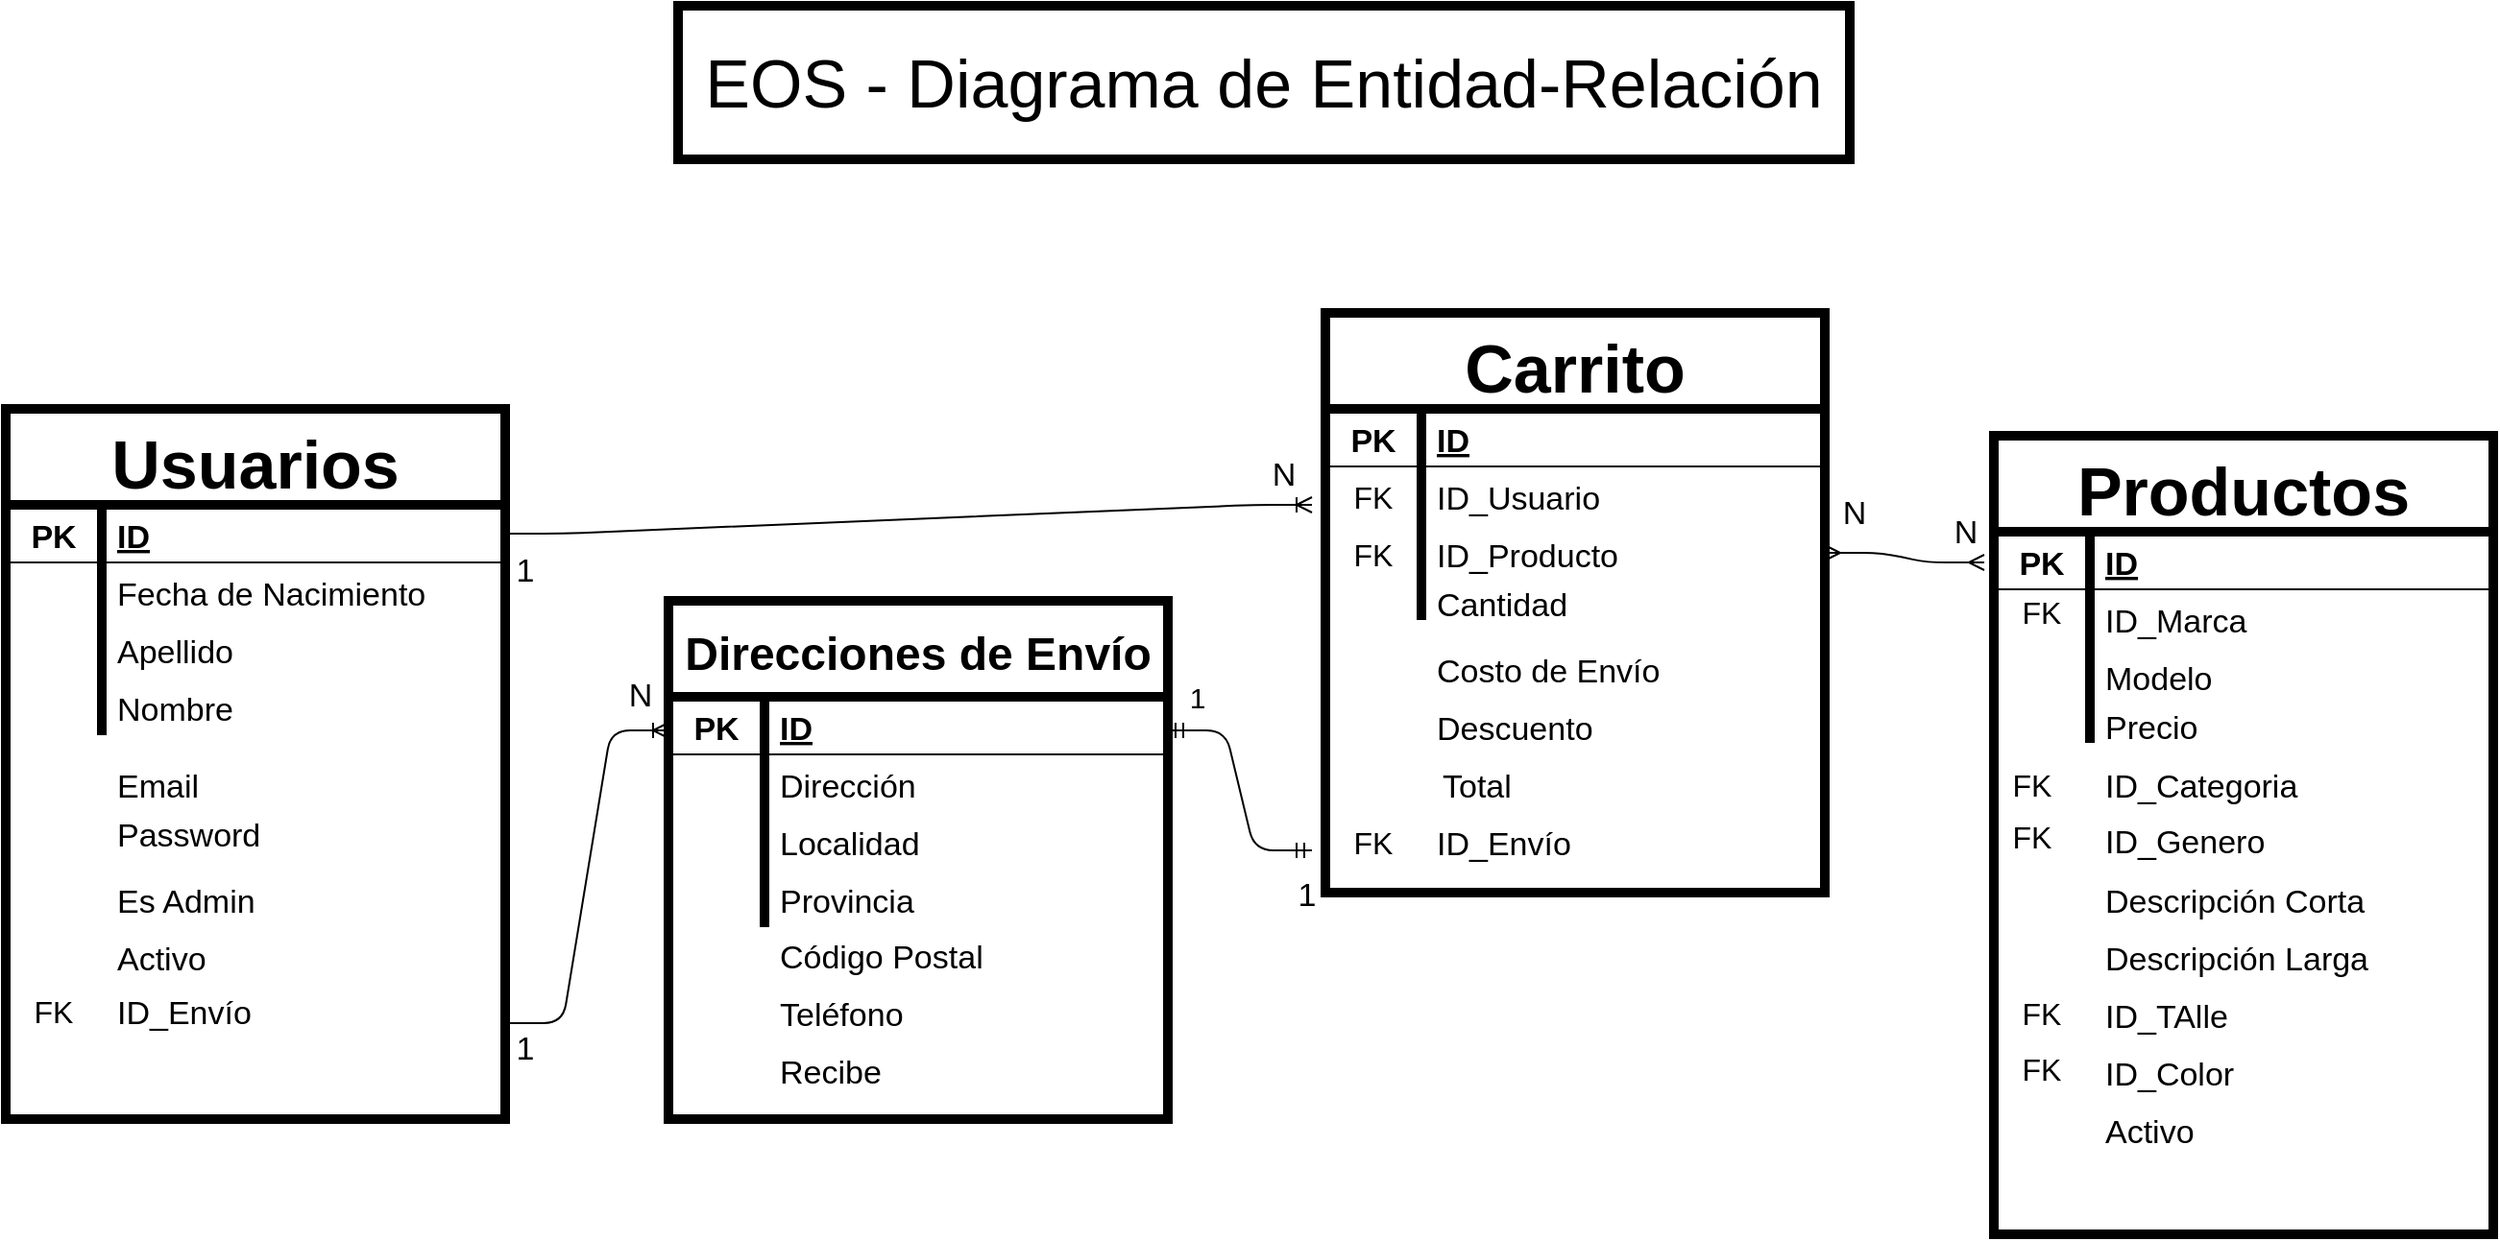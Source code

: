 <mxfile version="14.5.1" type="device"><diagram id="C5RBs43oDa-KdzZeNtuy" name="Page-1"><mxGraphModel dx="1673" dy="967" grid="1" gridSize="10" guides="1" tooltips="1" connect="1" arrows="1" fold="1" page="1" pageScale="1" pageWidth="827" pageHeight="1169" math="0" shadow="0"><root><mxCell id="WIyWlLk6GJQsqaUBKTNV-0"/><mxCell id="WIyWlLk6GJQsqaUBKTNV-1" parent="WIyWlLk6GJQsqaUBKTNV-0"/><mxCell id="j5dJj46buPxVyC9jtWEv-23" value="EOS - Diagrama de Entidad-Relación" style="text;html=1;fillColor=none;align=center;verticalAlign=middle;whiteSpace=wrap;rounded=0;fontSize=35;strokeColor=#000000;strokeWidth=5;" vertex="1" parent="WIyWlLk6GJQsqaUBKTNV-1"><mxGeometry x="520" y="80" width="610" height="80" as="geometry"/></mxCell><mxCell id="j5dJj46buPxVyC9jtWEv-25" value="Usuarios" style="shape=table;startSize=50;container=1;collapsible=1;childLayout=tableLayout;fixedRows=1;rowLines=0;fontStyle=1;align=center;resizeLast=1;strokeColor=#000000;strokeWidth=5;fontSize=35;" vertex="1" parent="WIyWlLk6GJQsqaUBKTNV-1"><mxGeometry x="170" y="290" width="260" height="370" as="geometry"/></mxCell><mxCell id="j5dJj46buPxVyC9jtWEv-26" value="" style="shape=partialRectangle;collapsible=0;dropTarget=0;pointerEvents=0;fillColor=none;top=0;left=0;bottom=1;right=0;points=[[0,0.5],[1,0.5]];portConstraint=eastwest;" vertex="1" parent="j5dJj46buPxVyC9jtWEv-25"><mxGeometry y="50" width="260" height="30" as="geometry"/></mxCell><mxCell id="j5dJj46buPxVyC9jtWEv-27" value="PK" style="shape=partialRectangle;connectable=0;fillColor=none;top=0;left=0;bottom=0;right=0;fontStyle=1;overflow=hidden;fontSize=17;" vertex="1" parent="j5dJj46buPxVyC9jtWEv-26"><mxGeometry width="50" height="30" as="geometry"/></mxCell><mxCell id="j5dJj46buPxVyC9jtWEv-28" value="ID" style="shape=partialRectangle;connectable=0;fillColor=none;top=0;left=0;bottom=0;right=0;align=left;spacingLeft=6;fontStyle=5;overflow=hidden;fontSize=17;" vertex="1" parent="j5dJj46buPxVyC9jtWEv-26"><mxGeometry x="50" width="210" height="30" as="geometry"/></mxCell><mxCell id="j5dJj46buPxVyC9jtWEv-35" value="" style="shape=partialRectangle;collapsible=0;dropTarget=0;pointerEvents=0;fillColor=none;top=0;left=0;bottom=0;right=0;points=[[0,0.5],[1,0.5]];portConstraint=eastwest;" vertex="1" parent="j5dJj46buPxVyC9jtWEv-25"><mxGeometry y="80" width="260" height="30" as="geometry"/></mxCell><mxCell id="j5dJj46buPxVyC9jtWEv-36" value="" style="shape=partialRectangle;connectable=0;fillColor=none;top=0;left=0;bottom=0;right=0;editable=1;overflow=hidden;" vertex="1" parent="j5dJj46buPxVyC9jtWEv-35"><mxGeometry width="50" height="30" as="geometry"/></mxCell><mxCell id="j5dJj46buPxVyC9jtWEv-37" value="Fecha de Nacimiento" style="shape=partialRectangle;connectable=0;fillColor=none;top=0;left=0;bottom=0;right=0;align=left;spacingLeft=6;overflow=hidden;fontSize=17;" vertex="1" parent="j5dJj46buPxVyC9jtWEv-35"><mxGeometry x="50" width="210" height="30" as="geometry"/></mxCell><mxCell id="j5dJj46buPxVyC9jtWEv-32" value="" style="shape=partialRectangle;collapsible=0;dropTarget=0;pointerEvents=0;fillColor=none;top=0;left=0;bottom=0;right=0;points=[[0,0.5],[1,0.5]];portConstraint=eastwest;" vertex="1" parent="j5dJj46buPxVyC9jtWEv-25"><mxGeometry y="110" width="260" height="30" as="geometry"/></mxCell><mxCell id="j5dJj46buPxVyC9jtWEv-33" value="" style="shape=partialRectangle;connectable=0;fillColor=none;top=0;left=0;bottom=0;right=0;editable=1;overflow=hidden;" vertex="1" parent="j5dJj46buPxVyC9jtWEv-32"><mxGeometry width="50" height="30" as="geometry"/></mxCell><mxCell id="j5dJj46buPxVyC9jtWEv-34" value="Apellido" style="shape=partialRectangle;connectable=0;fillColor=none;top=0;left=0;bottom=0;right=0;align=left;spacingLeft=6;overflow=hidden;fontSize=17;" vertex="1" parent="j5dJj46buPxVyC9jtWEv-32"><mxGeometry x="50" width="210" height="30" as="geometry"/></mxCell><mxCell id="j5dJj46buPxVyC9jtWEv-29" value="" style="shape=partialRectangle;collapsible=0;dropTarget=0;pointerEvents=0;fillColor=none;top=0;left=0;bottom=0;right=0;points=[[0,0.5],[1,0.5]];portConstraint=eastwest;" vertex="1" parent="j5dJj46buPxVyC9jtWEv-25"><mxGeometry y="140" width="260" height="30" as="geometry"/></mxCell><mxCell id="j5dJj46buPxVyC9jtWEv-30" value="" style="shape=partialRectangle;connectable=0;fillColor=none;top=0;left=0;bottom=0;right=0;editable=1;overflow=hidden;" vertex="1" parent="j5dJj46buPxVyC9jtWEv-29"><mxGeometry width="50" height="30" as="geometry"/></mxCell><mxCell id="j5dJj46buPxVyC9jtWEv-31" value="Nombre" style="shape=partialRectangle;connectable=0;fillColor=none;top=0;left=0;bottom=0;right=0;align=left;spacingLeft=6;overflow=hidden;fontSize=17;" vertex="1" parent="j5dJj46buPxVyC9jtWEv-29"><mxGeometry x="50" width="210" height="30" as="geometry"/></mxCell><mxCell id="j5dJj46buPxVyC9jtWEv-38" value="Email" style="shape=partialRectangle;connectable=0;fillColor=none;top=0;left=0;bottom=0;right=0;align=left;spacingLeft=6;overflow=hidden;fontSize=17;" vertex="1" parent="WIyWlLk6GJQsqaUBKTNV-1"><mxGeometry x="220" y="470" width="210" height="30" as="geometry"/></mxCell><mxCell id="j5dJj46buPxVyC9jtWEv-39" value="Password&#10;" style="shape=partialRectangle;connectable=0;fillColor=none;top=0;left=0;bottom=0;right=0;align=left;spacingLeft=6;overflow=hidden;fontSize=17;" vertex="1" parent="WIyWlLk6GJQsqaUBKTNV-1"><mxGeometry x="220" y="500" width="210" height="30" as="geometry"/></mxCell><mxCell id="j5dJj46buPxVyC9jtWEv-40" value="Es Admin" style="shape=partialRectangle;connectable=0;fillColor=none;top=0;left=0;bottom=0;right=0;align=left;spacingLeft=6;overflow=hidden;fontSize=17;" vertex="1" parent="WIyWlLk6GJQsqaUBKTNV-1"><mxGeometry x="220" y="530" width="210" height="30" as="geometry"/></mxCell><mxCell id="j5dJj46buPxVyC9jtWEv-41" value="Activo" style="shape=partialRectangle;connectable=0;fillColor=none;top=0;left=0;bottom=0;right=0;align=left;spacingLeft=6;overflow=hidden;fontSize=17;" vertex="1" parent="WIyWlLk6GJQsqaUBKTNV-1"><mxGeometry x="220" y="560" width="210" height="30" as="geometry"/></mxCell><mxCell id="j5dJj46buPxVyC9jtWEv-42" value="ID_Envío" style="shape=partialRectangle;connectable=0;fillColor=none;top=0;left=0;bottom=0;right=0;align=left;spacingLeft=6;overflow=hidden;fontSize=17;" vertex="1" parent="WIyWlLk6GJQsqaUBKTNV-1"><mxGeometry x="220" y="588" width="210" height="30" as="geometry"/></mxCell><mxCell id="j5dJj46buPxVyC9jtWEv-44" value="FK" style="shape=partialRectangle;connectable=0;fillColor=none;top=0;left=0;bottom=0;right=0;editable=1;overflow=hidden;fontSize=16;" vertex="1" parent="WIyWlLk6GJQsqaUBKTNV-1"><mxGeometry x="170" y="588" width="50" height="30" as="geometry"/></mxCell><mxCell id="j5dJj46buPxVyC9jtWEv-45" value="Carrito" style="shape=table;startSize=50;container=1;collapsible=1;childLayout=tableLayout;fixedRows=1;rowLines=0;fontStyle=1;align=center;resizeLast=1;strokeColor=#000000;strokeWidth=5;fontSize=35;" vertex="1" parent="WIyWlLk6GJQsqaUBKTNV-1"><mxGeometry x="857" y="240" width="260" height="302" as="geometry"/></mxCell><mxCell id="j5dJj46buPxVyC9jtWEv-46" value="" style="shape=partialRectangle;collapsible=0;dropTarget=0;pointerEvents=0;fillColor=none;top=0;left=0;bottom=1;right=0;points=[[0,0.5],[1,0.5]];portConstraint=eastwest;" vertex="1" parent="j5dJj46buPxVyC9jtWEv-45"><mxGeometry y="50" width="260" height="30" as="geometry"/></mxCell><mxCell id="j5dJj46buPxVyC9jtWEv-47" value="PK" style="shape=partialRectangle;connectable=0;fillColor=none;top=0;left=0;bottom=0;right=0;fontStyle=1;overflow=hidden;fontSize=17;" vertex="1" parent="j5dJj46buPxVyC9jtWEv-46"><mxGeometry width="50" height="30" as="geometry"/></mxCell><mxCell id="j5dJj46buPxVyC9jtWEv-48" value="ID" style="shape=partialRectangle;connectable=0;fillColor=none;top=0;left=0;bottom=0;right=0;align=left;spacingLeft=6;fontStyle=5;overflow=hidden;fontSize=17;" vertex="1" parent="j5dJj46buPxVyC9jtWEv-46"><mxGeometry x="50" width="210" height="30" as="geometry"/></mxCell><mxCell id="j5dJj46buPxVyC9jtWEv-49" value="" style="shape=partialRectangle;collapsible=0;dropTarget=0;pointerEvents=0;fillColor=none;top=0;left=0;bottom=0;right=0;points=[[0,0.5],[1,0.5]];portConstraint=eastwest;" vertex="1" parent="j5dJj46buPxVyC9jtWEv-45"><mxGeometry y="80" width="260" height="30" as="geometry"/></mxCell><mxCell id="j5dJj46buPxVyC9jtWEv-50" value="" style="shape=partialRectangle;connectable=0;fillColor=none;top=0;left=0;bottom=0;right=0;editable=1;overflow=hidden;" vertex="1" parent="j5dJj46buPxVyC9jtWEv-49"><mxGeometry width="50" height="30" as="geometry"/></mxCell><mxCell id="j5dJj46buPxVyC9jtWEv-51" value="ID_Usuario" style="shape=partialRectangle;connectable=0;fillColor=none;top=0;left=0;bottom=0;right=0;align=left;spacingLeft=6;overflow=hidden;fontSize=17;" vertex="1" parent="j5dJj46buPxVyC9jtWEv-49"><mxGeometry x="50" width="210" height="30" as="geometry"/></mxCell><mxCell id="j5dJj46buPxVyC9jtWEv-52" value="" style="shape=partialRectangle;collapsible=0;dropTarget=0;pointerEvents=0;fillColor=none;top=0;left=0;bottom=0;right=0;points=[[0,0.5],[1,0.5]];portConstraint=eastwest;" vertex="1" parent="j5dJj46buPxVyC9jtWEv-45"><mxGeometry y="110" width="260" height="30" as="geometry"/></mxCell><mxCell id="j5dJj46buPxVyC9jtWEv-53" value="" style="shape=partialRectangle;connectable=0;fillColor=none;top=0;left=0;bottom=0;right=0;editable=1;overflow=hidden;" vertex="1" parent="j5dJj46buPxVyC9jtWEv-52"><mxGeometry width="50" height="30" as="geometry"/></mxCell><mxCell id="j5dJj46buPxVyC9jtWEv-54" value="ID_Producto" style="shape=partialRectangle;connectable=0;fillColor=none;top=0;left=0;bottom=0;right=0;align=left;spacingLeft=6;overflow=hidden;fontSize=17;" vertex="1" parent="j5dJj46buPxVyC9jtWEv-52"><mxGeometry x="50" width="210" height="30" as="geometry"/></mxCell><mxCell id="j5dJj46buPxVyC9jtWEv-55" value="" style="shape=partialRectangle;collapsible=0;dropTarget=0;pointerEvents=0;fillColor=none;top=0;left=0;bottom=0;right=0;points=[[0,0.5],[1,0.5]];portConstraint=eastwest;" vertex="1" parent="j5dJj46buPxVyC9jtWEv-45"><mxGeometry y="140" width="260" height="20" as="geometry"/></mxCell><mxCell id="j5dJj46buPxVyC9jtWEv-56" value="" style="shape=partialRectangle;connectable=0;fillColor=none;top=0;left=0;bottom=0;right=0;editable=1;overflow=hidden;" vertex="1" parent="j5dJj46buPxVyC9jtWEv-55"><mxGeometry width="50" height="20" as="geometry"/></mxCell><mxCell id="j5dJj46buPxVyC9jtWEv-57" value="Cantidad" style="shape=partialRectangle;connectable=0;fillColor=none;top=0;left=0;bottom=0;right=0;align=left;spacingLeft=6;overflow=hidden;fontSize=17;" vertex="1" parent="j5dJj46buPxVyC9jtWEv-55"><mxGeometry x="50" width="210" height="20" as="geometry"/></mxCell><mxCell id="j5dJj46buPxVyC9jtWEv-58" value="Costo de Envío" style="shape=partialRectangle;connectable=0;fillColor=none;top=0;left=0;bottom=0;right=0;align=left;spacingLeft=6;overflow=hidden;fontSize=17;" vertex="1" parent="WIyWlLk6GJQsqaUBKTNV-1"><mxGeometry x="907" y="410" width="210" height="30" as="geometry"/></mxCell><mxCell id="j5dJj46buPxVyC9jtWEv-59" value="Descuento" style="shape=partialRectangle;connectable=0;fillColor=none;top=0;left=0;bottom=0;right=0;align=left;spacingLeft=6;overflow=hidden;fontSize=17;" vertex="1" parent="WIyWlLk6GJQsqaUBKTNV-1"><mxGeometry x="907" y="440" width="210" height="30" as="geometry"/></mxCell><mxCell id="j5dJj46buPxVyC9jtWEv-60" value="Total" style="shape=partialRectangle;connectable=0;fillColor=none;top=0;left=0;bottom=0;right=0;align=left;spacingLeft=6;overflow=hidden;fontSize=17;" vertex="1" parent="WIyWlLk6GJQsqaUBKTNV-1"><mxGeometry x="910" y="470" width="210" height="30" as="geometry"/></mxCell><mxCell id="j5dJj46buPxVyC9jtWEv-63" value="FK" style="shape=partialRectangle;connectable=0;fillColor=none;top=0;left=0;bottom=0;right=0;editable=1;overflow=hidden;fontSize=16;" vertex="1" parent="WIyWlLk6GJQsqaUBKTNV-1"><mxGeometry x="857" y="350" width="50" height="30" as="geometry"/></mxCell><mxCell id="j5dJj46buPxVyC9jtWEv-64" value="Direcciones de Envío" style="shape=table;startSize=50;container=1;collapsible=1;childLayout=tableLayout;fixedRows=1;rowLines=0;fontStyle=1;align=center;resizeLast=1;strokeColor=#000000;strokeWidth=5;fontSize=24;" vertex="1" parent="WIyWlLk6GJQsqaUBKTNV-1"><mxGeometry x="515" y="390" width="260" height="270" as="geometry"/></mxCell><mxCell id="j5dJj46buPxVyC9jtWEv-65" value="" style="shape=partialRectangle;collapsible=0;dropTarget=0;pointerEvents=0;fillColor=none;top=0;left=0;bottom=1;right=0;points=[[0,0.5],[1,0.5]];portConstraint=eastwest;" vertex="1" parent="j5dJj46buPxVyC9jtWEv-64"><mxGeometry y="50" width="260" height="30" as="geometry"/></mxCell><mxCell id="j5dJj46buPxVyC9jtWEv-66" value="PK" style="shape=partialRectangle;connectable=0;fillColor=none;top=0;left=0;bottom=0;right=0;fontStyle=1;overflow=hidden;fontSize=17;" vertex="1" parent="j5dJj46buPxVyC9jtWEv-65"><mxGeometry width="50" height="30" as="geometry"/></mxCell><mxCell id="j5dJj46buPxVyC9jtWEv-67" value="ID" style="shape=partialRectangle;connectable=0;fillColor=none;top=0;left=0;bottom=0;right=0;align=left;spacingLeft=6;fontStyle=5;overflow=hidden;fontSize=17;" vertex="1" parent="j5dJj46buPxVyC9jtWEv-65"><mxGeometry x="50" width="210" height="30" as="geometry"/></mxCell><mxCell id="j5dJj46buPxVyC9jtWEv-68" value="" style="shape=partialRectangle;collapsible=0;dropTarget=0;pointerEvents=0;fillColor=none;top=0;left=0;bottom=0;right=0;points=[[0,0.5],[1,0.5]];portConstraint=eastwest;" vertex="1" parent="j5dJj46buPxVyC9jtWEv-64"><mxGeometry y="80" width="260" height="30" as="geometry"/></mxCell><mxCell id="j5dJj46buPxVyC9jtWEv-69" value="" style="shape=partialRectangle;connectable=0;fillColor=none;top=0;left=0;bottom=0;right=0;editable=1;overflow=hidden;" vertex="1" parent="j5dJj46buPxVyC9jtWEv-68"><mxGeometry width="50" height="30" as="geometry"/></mxCell><mxCell id="j5dJj46buPxVyC9jtWEv-70" value="Dirección" style="shape=partialRectangle;connectable=0;fillColor=none;top=0;left=0;bottom=0;right=0;align=left;spacingLeft=6;overflow=hidden;fontSize=17;" vertex="1" parent="j5dJj46buPxVyC9jtWEv-68"><mxGeometry x="50" width="210" height="30" as="geometry"/></mxCell><mxCell id="j5dJj46buPxVyC9jtWEv-71" value="" style="shape=partialRectangle;collapsible=0;dropTarget=0;pointerEvents=0;fillColor=none;top=0;left=0;bottom=0;right=0;points=[[0,0.5],[1,0.5]];portConstraint=eastwest;" vertex="1" parent="j5dJj46buPxVyC9jtWEv-64"><mxGeometry y="110" width="260" height="30" as="geometry"/></mxCell><mxCell id="j5dJj46buPxVyC9jtWEv-72" value="" style="shape=partialRectangle;connectable=0;fillColor=none;top=0;left=0;bottom=0;right=0;editable=1;overflow=hidden;" vertex="1" parent="j5dJj46buPxVyC9jtWEv-71"><mxGeometry width="50" height="30" as="geometry"/></mxCell><mxCell id="j5dJj46buPxVyC9jtWEv-73" value="Localidad" style="shape=partialRectangle;connectable=0;fillColor=none;top=0;left=0;bottom=0;right=0;align=left;spacingLeft=6;overflow=hidden;fontSize=17;" vertex="1" parent="j5dJj46buPxVyC9jtWEv-71"><mxGeometry x="50" width="210" height="30" as="geometry"/></mxCell><mxCell id="j5dJj46buPxVyC9jtWEv-74" value="" style="shape=partialRectangle;collapsible=0;dropTarget=0;pointerEvents=0;fillColor=none;top=0;left=0;bottom=0;right=0;points=[[0,0.5],[1,0.5]];portConstraint=eastwest;" vertex="1" parent="j5dJj46buPxVyC9jtWEv-64"><mxGeometry y="140" width="260" height="30" as="geometry"/></mxCell><mxCell id="j5dJj46buPxVyC9jtWEv-75" value="" style="shape=partialRectangle;connectable=0;fillColor=none;top=0;left=0;bottom=0;right=0;editable=1;overflow=hidden;" vertex="1" parent="j5dJj46buPxVyC9jtWEv-74"><mxGeometry width="50" height="30" as="geometry"/></mxCell><mxCell id="j5dJj46buPxVyC9jtWEv-76" value="Provincia" style="shape=partialRectangle;connectable=0;fillColor=none;top=0;left=0;bottom=0;right=0;align=left;spacingLeft=6;overflow=hidden;fontSize=17;" vertex="1" parent="j5dJj46buPxVyC9jtWEv-74"><mxGeometry x="50" width="210" height="30" as="geometry"/></mxCell><mxCell id="j5dJj46buPxVyC9jtWEv-77" value="Código Postal" style="shape=partialRectangle;connectable=0;fillColor=none;top=0;left=0;bottom=0;right=0;align=left;spacingLeft=6;overflow=hidden;fontSize=17;" vertex="1" parent="WIyWlLk6GJQsqaUBKTNV-1"><mxGeometry x="565" y="559" width="210" height="30" as="geometry"/></mxCell><mxCell id="j5dJj46buPxVyC9jtWEv-78" value="Teléfono" style="shape=partialRectangle;connectable=0;fillColor=none;top=0;left=0;bottom=0;right=0;align=left;spacingLeft=6;overflow=hidden;fontSize=17;" vertex="1" parent="WIyWlLk6GJQsqaUBKTNV-1"><mxGeometry x="565" y="589" width="210" height="30" as="geometry"/></mxCell><mxCell id="j5dJj46buPxVyC9jtWEv-79" value="Recibe" style="shape=partialRectangle;connectable=0;fillColor=none;top=0;left=0;bottom=0;right=0;align=left;spacingLeft=6;overflow=hidden;fontSize=17;" vertex="1" parent="WIyWlLk6GJQsqaUBKTNV-1"><mxGeometry x="565" y="619" width="210" height="30" as="geometry"/></mxCell><mxCell id="j5dJj46buPxVyC9jtWEv-84" value="" style="edgeStyle=entityRelationEdgeStyle;fontSize=12;html=1;endArrow=ERoneToMany;entryX=0;entryY=0.25;entryDx=0;entryDy=0;" edge="1" parent="WIyWlLk6GJQsqaUBKTNV-1" target="j5dJj46buPxVyC9jtWEv-64"><mxGeometry width="100" height="100" relative="1" as="geometry"><mxPoint x="430" y="610" as="sourcePoint"/><mxPoint x="490" y="830" as="targetPoint"/></mxGeometry></mxCell><mxCell id="j5dJj46buPxVyC9jtWEv-89" value="" style="edgeStyle=entityRelationEdgeStyle;fontSize=12;html=1;endArrow=ERmandOne;startArrow=ERmandOne;exitX=1;exitY=0.25;exitDx=0;exitDy=0;" edge="1" parent="WIyWlLk6GJQsqaUBKTNV-1" source="j5dJj46buPxVyC9jtWEv-64"><mxGeometry width="100" height="100" relative="1" as="geometry"><mxPoint x="750" y="830" as="sourcePoint"/><mxPoint x="850" y="520" as="targetPoint"/></mxGeometry></mxCell><mxCell id="j5dJj46buPxVyC9jtWEv-91" value="1" style="text;html=1;align=center;verticalAlign=middle;resizable=0;points=[];autosize=1;fontSize=15;" vertex="1" parent="WIyWlLk6GJQsqaUBKTNV-1"><mxGeometry x="780" y="430" width="20" height="20" as="geometry"/></mxCell><mxCell id="j5dJj46buPxVyC9jtWEv-92" value="1" style="text;html=1;align=center;verticalAlign=middle;resizable=0;points=[];autosize=1;fontSize=17;" vertex="1" parent="WIyWlLk6GJQsqaUBKTNV-1"><mxGeometry x="837" y="529" width="20" height="30" as="geometry"/></mxCell><mxCell id="j5dJj46buPxVyC9jtWEv-93" value="1" style="text;html=1;align=center;verticalAlign=middle;resizable=0;points=[];autosize=1;fontSize=17;" vertex="1" parent="WIyWlLk6GJQsqaUBKTNV-1"><mxGeometry x="430" y="609" width="20" height="30" as="geometry"/></mxCell><mxCell id="j5dJj46buPxVyC9jtWEv-94" value="N" style="text;html=1;align=center;verticalAlign=middle;resizable=0;points=[];autosize=1;fontSize=17;" vertex="1" parent="WIyWlLk6GJQsqaUBKTNV-1"><mxGeometry x="485" y="425" width="30" height="30" as="geometry"/></mxCell><mxCell id="j5dJj46buPxVyC9jtWEv-95" value="FK" style="shape=partialRectangle;connectable=0;fillColor=none;top=0;left=0;bottom=0;right=0;editable=1;overflow=hidden;fontSize=16;" vertex="1" parent="WIyWlLk6GJQsqaUBKTNV-1"><mxGeometry x="857" y="320" width="50" height="30" as="geometry"/></mxCell><mxCell id="j5dJj46buPxVyC9jtWEv-96" value="ID_Envío" style="shape=partialRectangle;connectable=0;fillColor=none;top=0;left=0;bottom=0;right=0;align=left;spacingLeft=6;overflow=hidden;fontSize=17;" vertex="1" parent="WIyWlLk6GJQsqaUBKTNV-1"><mxGeometry x="907" y="500" width="210" height="30" as="geometry"/></mxCell><mxCell id="j5dJj46buPxVyC9jtWEv-97" value="FK" style="shape=partialRectangle;connectable=0;fillColor=none;top=0;left=0;bottom=0;right=0;editable=1;overflow=hidden;fontSize=16;" vertex="1" parent="WIyWlLk6GJQsqaUBKTNV-1"><mxGeometry x="857" y="500" width="50" height="30" as="geometry"/></mxCell><mxCell id="j5dJj46buPxVyC9jtWEv-98" value="" style="edgeStyle=entityRelationEdgeStyle;fontSize=12;html=1;endArrow=ERoneToMany;exitX=1;exitY=0.5;exitDx=0;exitDy=0;" edge="1" parent="WIyWlLk6GJQsqaUBKTNV-1" source="j5dJj46buPxVyC9jtWEv-26"><mxGeometry width="100" height="100" relative="1" as="geometry"><mxPoint x="590" y="310" as="sourcePoint"/><mxPoint x="850" y="340" as="targetPoint"/></mxGeometry></mxCell><mxCell id="j5dJj46buPxVyC9jtWEv-99" value="1" style="text;html=1;align=center;verticalAlign=middle;resizable=0;points=[];autosize=1;fontSize=17;" vertex="1" parent="WIyWlLk6GJQsqaUBKTNV-1"><mxGeometry x="430" y="360" width="20" height="30" as="geometry"/></mxCell><mxCell id="j5dJj46buPxVyC9jtWEv-100" value="N" style="text;html=1;align=center;verticalAlign=middle;resizable=0;points=[];autosize=1;fontSize=17;" vertex="1" parent="WIyWlLk6GJQsqaUBKTNV-1"><mxGeometry x="820" y="310" width="30" height="30" as="geometry"/></mxCell><mxCell id="j5dJj46buPxVyC9jtWEv-103" value="Productos" style="shape=table;startSize=50;container=1;collapsible=1;childLayout=tableLayout;fixedRows=1;rowLines=0;fontStyle=1;align=center;resizeLast=1;strokeColor=#000000;strokeWidth=5;fontSize=35;" vertex="1" parent="WIyWlLk6GJQsqaUBKTNV-1"><mxGeometry x="1205" y="304" width="260" height="416" as="geometry"/></mxCell><mxCell id="j5dJj46buPxVyC9jtWEv-104" value="" style="shape=partialRectangle;collapsible=0;dropTarget=0;pointerEvents=0;fillColor=none;top=0;left=0;bottom=1;right=0;points=[[0,0.5],[1,0.5]];portConstraint=eastwest;" vertex="1" parent="j5dJj46buPxVyC9jtWEv-103"><mxGeometry y="50" width="260" height="30" as="geometry"/></mxCell><mxCell id="j5dJj46buPxVyC9jtWEv-105" value="PK" style="shape=partialRectangle;connectable=0;fillColor=none;top=0;left=0;bottom=0;right=0;fontStyle=1;overflow=hidden;fontSize=17;" vertex="1" parent="j5dJj46buPxVyC9jtWEv-104"><mxGeometry width="50" height="30" as="geometry"/></mxCell><mxCell id="j5dJj46buPxVyC9jtWEv-106" value="ID" style="shape=partialRectangle;connectable=0;fillColor=none;top=0;left=0;bottom=0;right=0;align=left;spacingLeft=6;fontStyle=5;overflow=hidden;fontSize=17;" vertex="1" parent="j5dJj46buPxVyC9jtWEv-104"><mxGeometry x="50" width="210" height="30" as="geometry"/></mxCell><mxCell id="j5dJj46buPxVyC9jtWEv-107" value="" style="shape=partialRectangle;collapsible=0;dropTarget=0;pointerEvents=0;fillColor=none;top=0;left=0;bottom=0;right=0;points=[[0,0.5],[1,0.5]];portConstraint=eastwest;" vertex="1" parent="j5dJj46buPxVyC9jtWEv-103"><mxGeometry y="80" width="260" height="30" as="geometry"/></mxCell><mxCell id="j5dJj46buPxVyC9jtWEv-108" value="" style="shape=partialRectangle;connectable=0;fillColor=none;top=0;left=0;bottom=0;right=0;editable=1;overflow=hidden;" vertex="1" parent="j5dJj46buPxVyC9jtWEv-107"><mxGeometry width="50" height="30" as="geometry"/></mxCell><mxCell id="j5dJj46buPxVyC9jtWEv-109" value="ID_Marca" style="shape=partialRectangle;connectable=0;fillColor=none;top=0;left=0;bottom=0;right=0;align=left;spacingLeft=6;overflow=hidden;fontSize=17;" vertex="1" parent="j5dJj46buPxVyC9jtWEv-107"><mxGeometry x="50" width="210" height="30" as="geometry"/></mxCell><mxCell id="j5dJj46buPxVyC9jtWEv-110" value="" style="shape=partialRectangle;collapsible=0;dropTarget=0;pointerEvents=0;fillColor=none;top=0;left=0;bottom=0;right=0;points=[[0,0.5],[1,0.5]];portConstraint=eastwest;" vertex="1" parent="j5dJj46buPxVyC9jtWEv-103"><mxGeometry y="110" width="260" height="30" as="geometry"/></mxCell><mxCell id="j5dJj46buPxVyC9jtWEv-111" value="" style="shape=partialRectangle;connectable=0;fillColor=none;top=0;left=0;bottom=0;right=0;editable=1;overflow=hidden;" vertex="1" parent="j5dJj46buPxVyC9jtWEv-110"><mxGeometry width="50" height="30" as="geometry"/></mxCell><mxCell id="j5dJj46buPxVyC9jtWEv-112" value="Modelo" style="shape=partialRectangle;connectable=0;fillColor=none;top=0;left=0;bottom=0;right=0;align=left;spacingLeft=6;overflow=hidden;fontSize=17;" vertex="1" parent="j5dJj46buPxVyC9jtWEv-110"><mxGeometry x="50" width="210" height="30" as="geometry"/></mxCell><mxCell id="j5dJj46buPxVyC9jtWEv-113" value="" style="shape=partialRectangle;collapsible=0;dropTarget=0;pointerEvents=0;fillColor=none;top=0;left=0;bottom=0;right=0;points=[[0,0.5],[1,0.5]];portConstraint=eastwest;" vertex="1" parent="j5dJj46buPxVyC9jtWEv-103"><mxGeometry y="140" width="260" height="20" as="geometry"/></mxCell><mxCell id="j5dJj46buPxVyC9jtWEv-114" value="" style="shape=partialRectangle;connectable=0;fillColor=none;top=0;left=0;bottom=0;right=0;editable=1;overflow=hidden;" vertex="1" parent="j5dJj46buPxVyC9jtWEv-113"><mxGeometry width="50" height="20" as="geometry"/></mxCell><mxCell id="j5dJj46buPxVyC9jtWEv-115" value="Precio" style="shape=partialRectangle;connectable=0;fillColor=none;top=0;left=0;bottom=0;right=0;align=left;spacingLeft=6;overflow=hidden;fontSize=17;" vertex="1" parent="j5dJj46buPxVyC9jtWEv-113"><mxGeometry x="50" width="210" height="20" as="geometry"/></mxCell><mxCell id="j5dJj46buPxVyC9jtWEv-116" value="ID_Categoria" style="shape=partialRectangle;connectable=0;fillColor=none;top=0;left=0;bottom=0;right=0;align=left;spacingLeft=6;overflow=hidden;fontSize=17;" vertex="1" parent="WIyWlLk6GJQsqaUBKTNV-1"><mxGeometry x="1255" y="470" width="210" height="30" as="geometry"/></mxCell><mxCell id="j5dJj46buPxVyC9jtWEv-117" value="ID_Genero" style="shape=partialRectangle;connectable=0;fillColor=none;top=0;left=0;bottom=0;right=0;align=left;spacingLeft=6;overflow=hidden;fontSize=17;" vertex="1" parent="WIyWlLk6GJQsqaUBKTNV-1"><mxGeometry x="1255" y="499" width="210" height="30" as="geometry"/></mxCell><mxCell id="j5dJj46buPxVyC9jtWEv-118" value="Descripción Corta" style="shape=partialRectangle;connectable=0;fillColor=none;top=0;left=0;bottom=0;right=0;align=left;spacingLeft=6;overflow=hidden;fontSize=17;" vertex="1" parent="WIyWlLk6GJQsqaUBKTNV-1"><mxGeometry x="1255" y="530" width="210" height="30" as="geometry"/></mxCell><mxCell id="j5dJj46buPxVyC9jtWEv-119" value="FK" style="shape=partialRectangle;connectable=0;fillColor=none;top=0;left=0;bottom=0;right=0;editable=1;overflow=hidden;fontSize=16;" vertex="1" parent="WIyWlLk6GJQsqaUBKTNV-1"><mxGeometry x="1205" y="380" width="50" height="30" as="geometry"/></mxCell><mxCell id="j5dJj46buPxVyC9jtWEv-120" value="FK" style="shape=partialRectangle;connectable=0;fillColor=none;top=0;left=0;bottom=0;right=0;editable=1;overflow=hidden;fontSize=16;" vertex="1" parent="WIyWlLk6GJQsqaUBKTNV-1"><mxGeometry x="1200" y="470" width="50" height="30" as="geometry"/></mxCell><mxCell id="j5dJj46buPxVyC9jtWEv-121" value="Descripción Larga" style="shape=partialRectangle;connectable=0;fillColor=none;top=0;left=0;bottom=0;right=0;align=left;spacingLeft=6;overflow=hidden;fontSize=17;" vertex="1" parent="WIyWlLk6GJQsqaUBKTNV-1"><mxGeometry x="1255" y="560" width="210" height="30" as="geometry"/></mxCell><mxCell id="j5dJj46buPxVyC9jtWEv-122" value="FK" style="shape=partialRectangle;connectable=0;fillColor=none;top=0;left=0;bottom=0;right=0;editable=1;overflow=hidden;fontSize=16;" vertex="1" parent="WIyWlLk6GJQsqaUBKTNV-1"><mxGeometry x="1200" y="497" width="50" height="30" as="geometry"/></mxCell><mxCell id="j5dJj46buPxVyC9jtWEv-123" value="ID_TAlle" style="shape=partialRectangle;connectable=0;fillColor=none;top=0;left=0;bottom=0;right=0;align=left;spacingLeft=6;overflow=hidden;fontSize=17;" vertex="1" parent="WIyWlLk6GJQsqaUBKTNV-1"><mxGeometry x="1255" y="590" width="210" height="30" as="geometry"/></mxCell><mxCell id="j5dJj46buPxVyC9jtWEv-124" value="FK" style="shape=partialRectangle;connectable=0;fillColor=none;top=0;left=0;bottom=0;right=0;editable=1;overflow=hidden;fontSize=16;" vertex="1" parent="WIyWlLk6GJQsqaUBKTNV-1"><mxGeometry x="1205" y="589" width="50" height="30" as="geometry"/></mxCell><mxCell id="j5dJj46buPxVyC9jtWEv-125" value="ID_Color" style="shape=partialRectangle;connectable=0;fillColor=none;top=0;left=0;bottom=0;right=0;align=left;spacingLeft=6;overflow=hidden;fontSize=17;" vertex="1" parent="WIyWlLk6GJQsqaUBKTNV-1"><mxGeometry x="1255" y="620" width="210" height="30" as="geometry"/></mxCell><mxCell id="j5dJj46buPxVyC9jtWEv-126" value="Activo" style="shape=partialRectangle;connectable=0;fillColor=none;top=0;left=0;bottom=0;right=0;align=left;spacingLeft=6;overflow=hidden;fontSize=17;" vertex="1" parent="WIyWlLk6GJQsqaUBKTNV-1"><mxGeometry x="1255" y="650" width="210" height="30" as="geometry"/></mxCell><mxCell id="j5dJj46buPxVyC9jtWEv-127" value="FK" style="shape=partialRectangle;connectable=0;fillColor=none;top=0;left=0;bottom=0;right=0;editable=1;overflow=hidden;fontSize=16;" vertex="1" parent="WIyWlLk6GJQsqaUBKTNV-1"><mxGeometry x="1205" y="618" width="50" height="30" as="geometry"/></mxCell><mxCell id="j5dJj46buPxVyC9jtWEv-128" value="" style="edgeStyle=entityRelationEdgeStyle;fontSize=12;html=1;endArrow=ERmany;startArrow=ERmany;exitX=1;exitY=0.5;exitDx=0;exitDy=0;" edge="1" parent="WIyWlLk6GJQsqaUBKTNV-1" source="j5dJj46buPxVyC9jtWEv-52"><mxGeometry width="100" height="100" relative="1" as="geometry"><mxPoint x="1110" y="370" as="sourcePoint"/><mxPoint x="1200" y="370" as="targetPoint"/></mxGeometry></mxCell><mxCell id="j5dJj46buPxVyC9jtWEv-131" value="N" style="text;html=1;align=center;verticalAlign=middle;resizable=0;points=[];autosize=1;fontSize=17;" vertex="1" parent="WIyWlLk6GJQsqaUBKTNV-1"><mxGeometry x="1175" y="340" width="30" height="30" as="geometry"/></mxCell><mxCell id="j5dJj46buPxVyC9jtWEv-132" value="N" style="text;html=1;align=center;verticalAlign=middle;resizable=0;points=[];autosize=1;fontSize=17;" vertex="1" parent="WIyWlLk6GJQsqaUBKTNV-1"><mxGeometry x="1117" y="330" width="30" height="30" as="geometry"/></mxCell></root></mxGraphModel></diagram></mxfile>